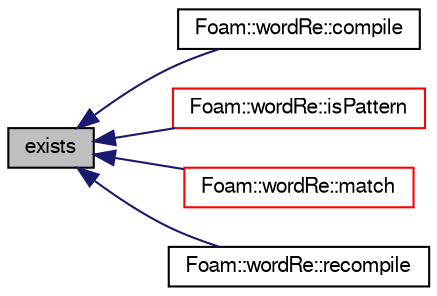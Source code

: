 digraph "exists"
{
  bgcolor="transparent";
  edge [fontname="FreeSans",fontsize="10",labelfontname="FreeSans",labelfontsize="10"];
  node [fontname="FreeSans",fontsize="10",shape=record];
  rankdir="LR";
  Node15 [label="exists",height=0.2,width=0.4,color="black", fillcolor="grey75", style="filled", fontcolor="black"];
  Node15 -> Node16 [dir="back",color="midnightblue",fontsize="10",style="solid",fontname="FreeSans"];
  Node16 [label="Foam::wordRe::compile",height=0.2,width=0.4,color="black",URL="$a28262.html#a11b21f77f07ca14719c9b66eb04649d7",tooltip="Possibly compile the regular expression, with greater control. "];
  Node15 -> Node17 [dir="back",color="midnightblue",fontsize="10",style="solid",fontname="FreeSans"];
  Node17 [label="Foam::wordRe::isPattern",height=0.2,width=0.4,color="red",URL="$a28262.html#a04a0151af2fb802822ddc826de05dace",tooltip="Should be treated as a match rather than a literal string? "];
  Node15 -> Node19 [dir="back",color="midnightblue",fontsize="10",style="solid",fontname="FreeSans"];
  Node19 [label="Foam::wordRe::match",height=0.2,width=0.4,color="red",URL="$a28262.html#abd43459799d1878613ea9acdeb2ba6c3",tooltip="Smart match as regular expression or as a string. "];
  Node15 -> Node22 [dir="back",color="midnightblue",fontsize="10",style="solid",fontname="FreeSans"];
  Node22 [label="Foam::wordRe::recompile",height=0.2,width=0.4,color="black",URL="$a28262.html#ac1273e80a262e2d56fbeb9198dab2e80",tooltip="Recompile an existing regular expression. "];
}
